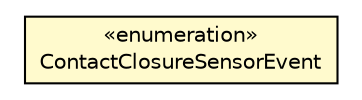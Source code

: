 #!/usr/local/bin/dot
#
# Class diagram 
# Generated by UMLGraph version R5_6-24-gf6e263 (http://www.umlgraph.org/)
#

digraph G {
	edge [fontname="Helvetica",fontsize=10,labelfontname="Helvetica",labelfontsize=10];
	node [fontname="Helvetica",fontsize=10,shape=plaintext];
	nodesep=0.25;
	ranksep=0.5;
	// org.universAAL.lddi.lib.activityhub.devicemodel.ContactClosureSensorEvent
	c120872 [label=<<table title="org.universAAL.lddi.lib.activityhub.devicemodel.ContactClosureSensorEvent" border="0" cellborder="1" cellspacing="0" cellpadding="2" port="p" bgcolor="lemonChiffon" href="./ContactClosureSensorEvent.html">
		<tr><td><table border="0" cellspacing="0" cellpadding="1">
<tr><td align="center" balign="center"> &#171;enumeration&#187; </td></tr>
<tr><td align="center" balign="center"> ContactClosureSensorEvent </td></tr>
		</table></td></tr>
		</table>>, URL="./ContactClosureSensorEvent.html", fontname="Helvetica", fontcolor="black", fontsize=10.0];
}

